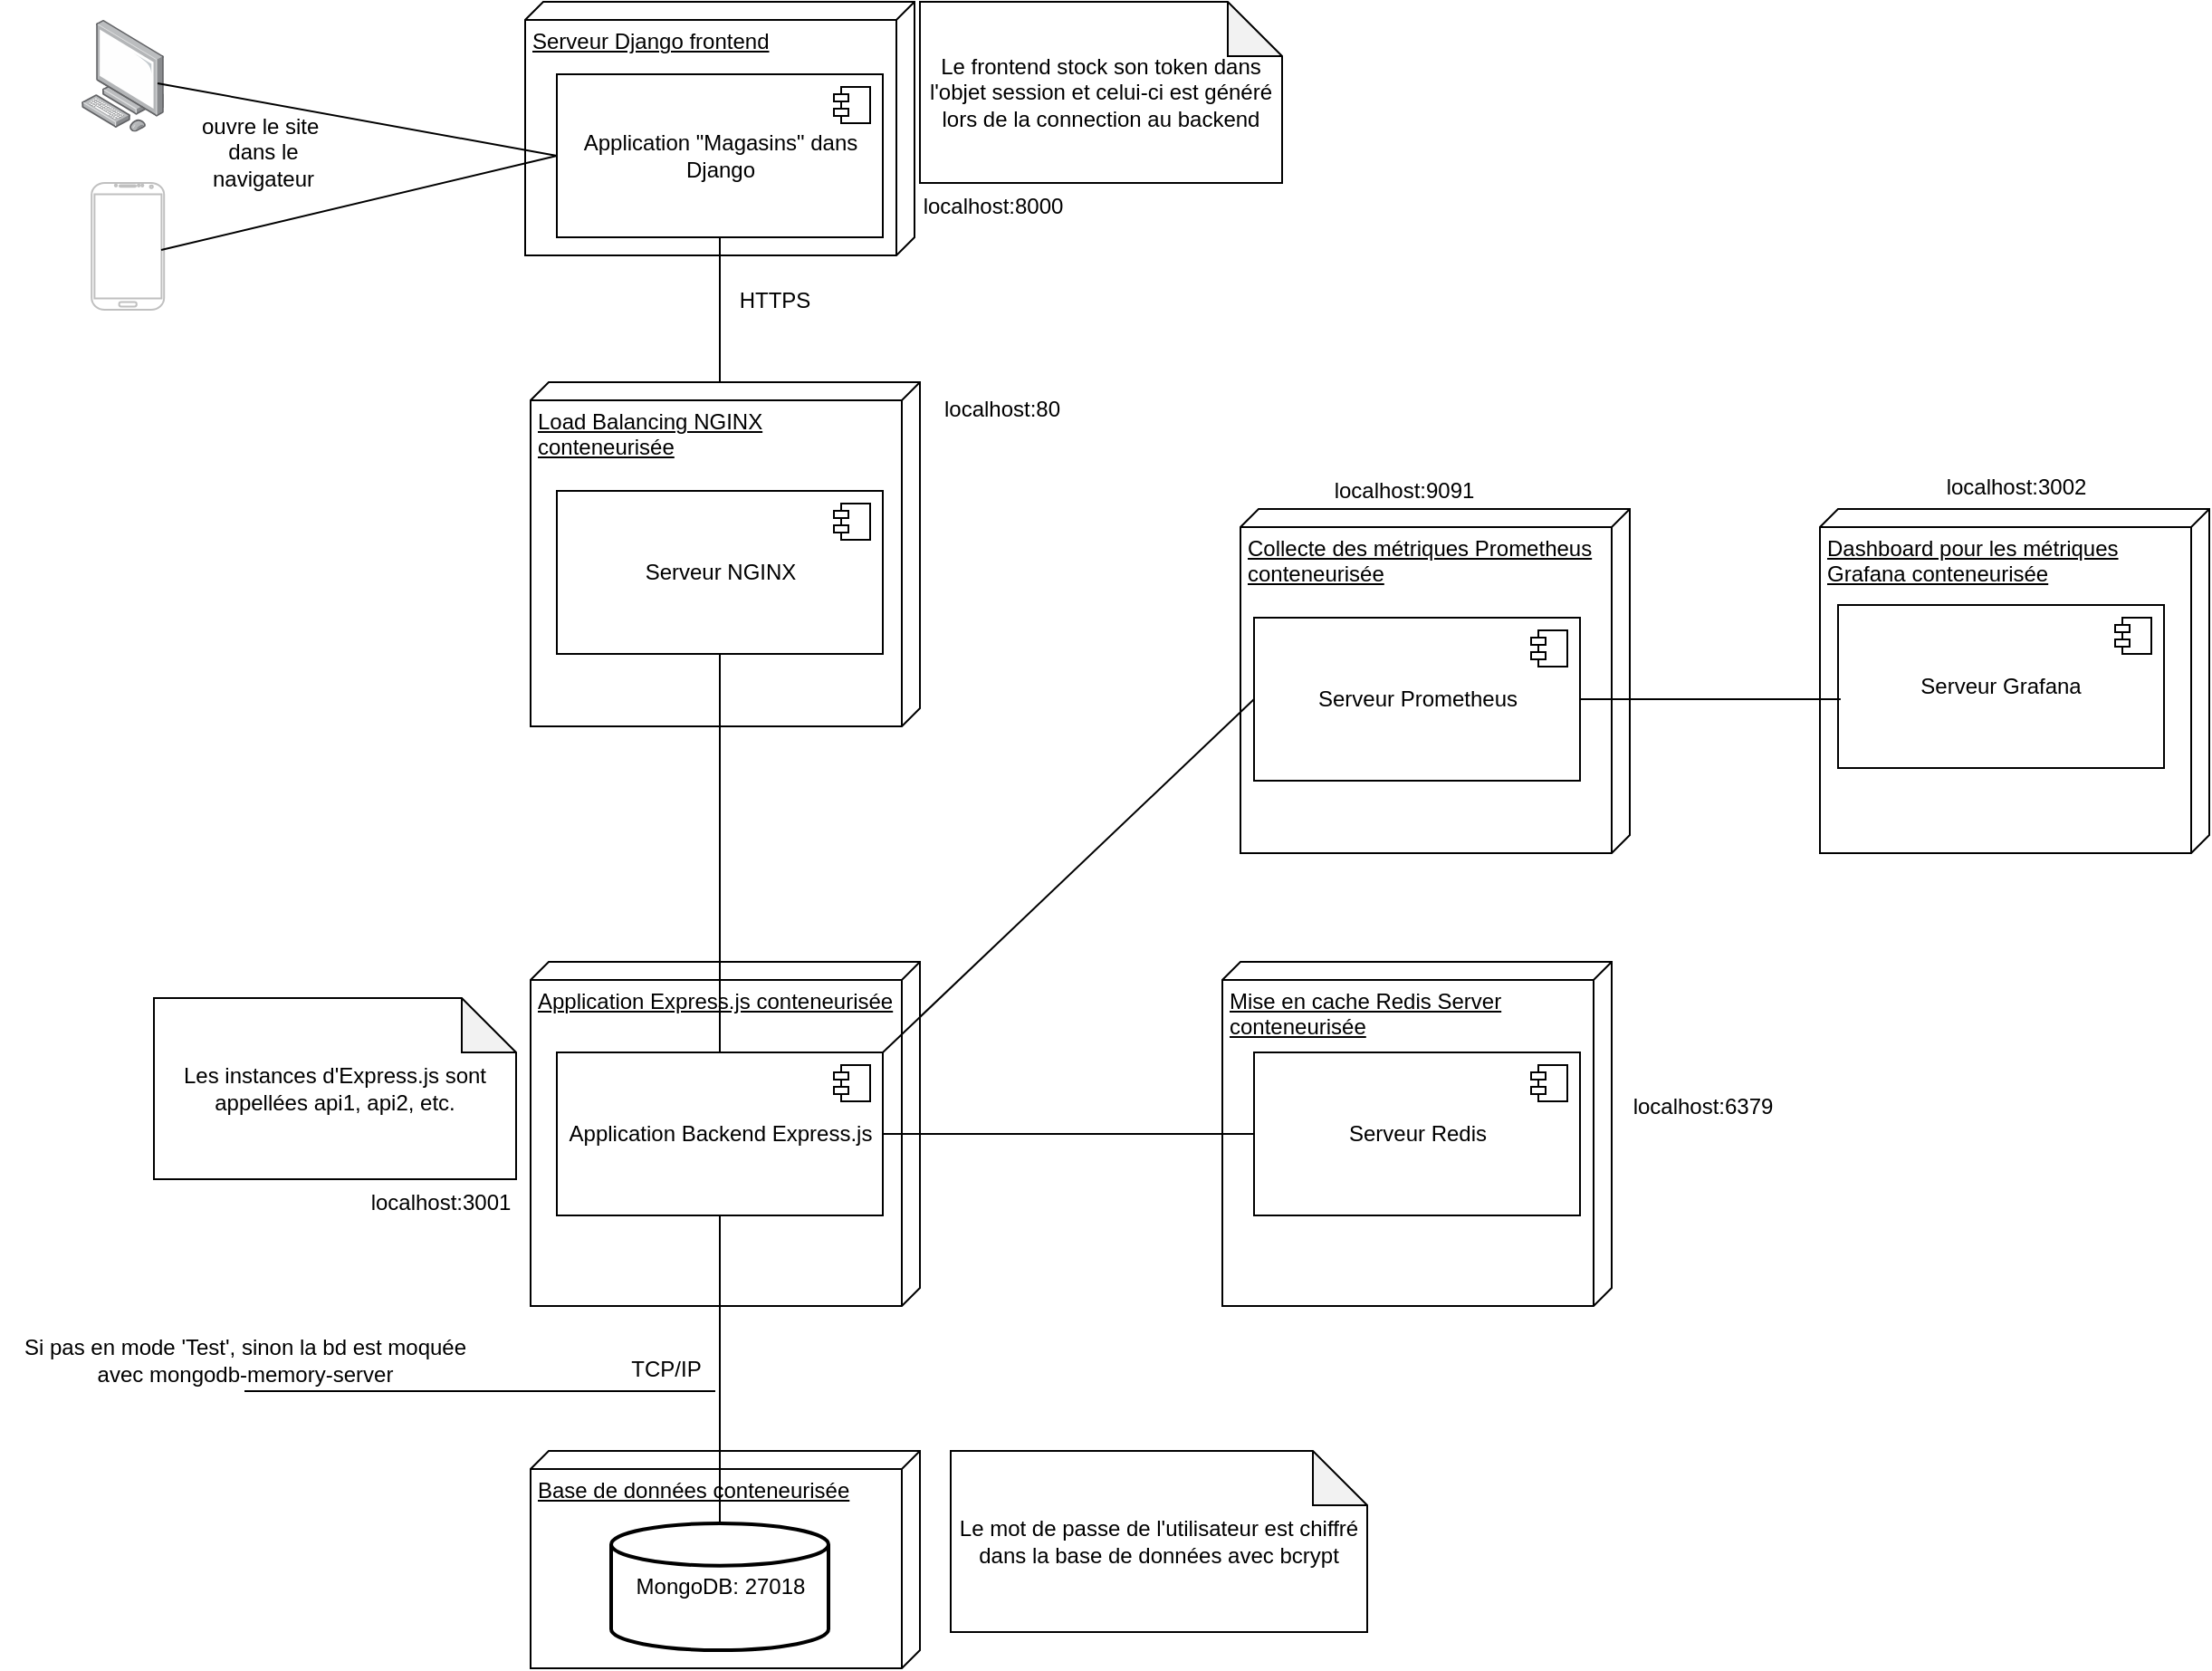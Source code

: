 <mxfile version="27.1.5">
  <diagram name="Page-1" id="iz4ZRRd6BJ3enqXNFH-S">
    <mxGraphModel dx="1665" dy="757" grid="1" gridSize="10" guides="1" tooltips="1" connect="1" arrows="1" fold="1" page="1" pageScale="1" pageWidth="850" pageHeight="1100" math="0" shadow="0">
      <root>
        <mxCell id="0" />
        <mxCell id="1" parent="0" />
        <mxCell id="AhkPmPhHsj4ZULWyvhsN-2" value="Application Express.js conteneurisée" style="verticalAlign=top;align=left;spacingTop=8;spacingLeft=2;spacingRight=12;shape=cube;size=10;direction=south;fontStyle=4;html=1;whiteSpace=wrap;" parent="1" vertex="1">
          <mxGeometry x="318" y="560" width="215" height="190" as="geometry" />
        </mxCell>
        <mxCell id="AhkPmPhHsj4ZULWyvhsN-3" value="Application Backend Express.js" style="html=1;dropTarget=0;whiteSpace=wrap;" parent="1" vertex="1">
          <mxGeometry x="332.5" y="610" width="180" height="90" as="geometry" />
        </mxCell>
        <mxCell id="AhkPmPhHsj4ZULWyvhsN-4" value="" style="shape=module;jettyWidth=8;jettyHeight=4;" parent="AhkPmPhHsj4ZULWyvhsN-3" vertex="1">
          <mxGeometry x="1" width="20" height="20" relative="1" as="geometry">
            <mxPoint x="-27" y="7" as="offset" />
          </mxGeometry>
        </mxCell>
        <mxCell id="AhkPmPhHsj4ZULWyvhsN-5" value="Base de données conteneurisée" style="verticalAlign=top;align=left;spacingTop=8;spacingLeft=2;spacingRight=12;shape=cube;size=10;direction=south;fontStyle=4;html=1;whiteSpace=wrap;" parent="1" vertex="1">
          <mxGeometry x="318" y="830" width="215" height="120" as="geometry" />
        </mxCell>
        <mxCell id="AhkPmPhHsj4ZULWyvhsN-6" value="MongoDB: 27018" style="strokeWidth=2;html=1;shape=mxgraph.flowchart.database;whiteSpace=wrap;" parent="1" vertex="1">
          <mxGeometry x="362.5" y="870" width="120" height="70" as="geometry" />
        </mxCell>
        <mxCell id="AhkPmPhHsj4ZULWyvhsN-9" value="Serveur Django frontend" style="verticalAlign=top;align=left;spacingTop=8;spacingLeft=2;spacingRight=12;shape=cube;size=10;direction=south;fontStyle=4;html=1;whiteSpace=wrap;" parent="1" vertex="1">
          <mxGeometry x="315" y="30" width="215" height="140" as="geometry" />
        </mxCell>
        <mxCell id="AhkPmPhHsj4ZULWyvhsN-7" value="Application &quot;Magasins&quot; dans Django" style="html=1;dropTarget=0;whiteSpace=wrap;" parent="1" vertex="1">
          <mxGeometry x="332.5" y="70" width="180" height="90" as="geometry" />
        </mxCell>
        <mxCell id="AhkPmPhHsj4ZULWyvhsN-8" value="" style="shape=module;jettyWidth=8;jettyHeight=4;" parent="AhkPmPhHsj4ZULWyvhsN-7" vertex="1">
          <mxGeometry x="1" width="20" height="20" relative="1" as="geometry">
            <mxPoint x="-27" y="7" as="offset" />
          </mxGeometry>
        </mxCell>
        <mxCell id="AhkPmPhHsj4ZULWyvhsN-11" value="" style="endArrow=none;html=1;rounded=0;entryX=0.5;entryY=1;entryDx=0;entryDy=0;exitX=0.5;exitY=0;exitDx=0;exitDy=0;" parent="1" source="zJsW_Bj8PoextOmlNBPO-3" target="AhkPmPhHsj4ZULWyvhsN-7" edge="1">
          <mxGeometry width="50" height="50" relative="1" as="geometry">
            <mxPoint x="210" y="180" as="sourcePoint" />
            <mxPoint x="260" y="130" as="targetPoint" />
          </mxGeometry>
        </mxCell>
        <mxCell id="AhkPmPhHsj4ZULWyvhsN-12" value="" style="endArrow=none;html=1;rounded=0;entryX=0.5;entryY=1;entryDx=0;entryDy=0;exitX=0.5;exitY=0;exitDx=0;exitDy=0;exitPerimeter=0;" parent="1" source="AhkPmPhHsj4ZULWyvhsN-6" target="AhkPmPhHsj4ZULWyvhsN-3" edge="1">
          <mxGeometry width="50" height="50" relative="1" as="geometry">
            <mxPoint x="240" y="510" as="sourcePoint" />
            <mxPoint x="290" y="460" as="targetPoint" />
          </mxGeometry>
        </mxCell>
        <mxCell id="AhkPmPhHsj4ZULWyvhsN-14" value="HTTPS" style="text;html=1;align=center;verticalAlign=middle;whiteSpace=wrap;rounded=0;" parent="1" vertex="1">
          <mxGeometry x="422.5" y="180" width="60" height="30" as="geometry" />
        </mxCell>
        <mxCell id="AhkPmPhHsj4ZULWyvhsN-15" value="TCP/IP" style="text;html=1;align=center;verticalAlign=middle;whiteSpace=wrap;rounded=0;" parent="1" vertex="1">
          <mxGeometry x="362.5" y="770" width="60" height="30" as="geometry" />
        </mxCell>
        <mxCell id="3zVvE8uf_Ss77x77_aVe-1" value="localhost:8000&lt;div&gt;&lt;br&gt;&lt;/div&gt;" style="text;html=1;align=center;verticalAlign=middle;resizable=0;points=[];autosize=1;strokeColor=none;fillColor=none;" parent="1" vertex="1">
          <mxGeometry x="523" y="130" width="100" height="40" as="geometry" />
        </mxCell>
        <mxCell id="3zVvE8uf_Ss77x77_aVe-2" value="localhost:3001&lt;div&gt;&lt;br&gt;&lt;/div&gt;" style="text;html=1;align=center;verticalAlign=middle;resizable=0;points=[];autosize=1;strokeColor=none;fillColor=none;" parent="1" vertex="1">
          <mxGeometry x="218" y="680" width="100" height="40" as="geometry" />
        </mxCell>
        <mxCell id="3zVvE8uf_Ss77x77_aVe-3" value="" style="image;points=[];aspect=fixed;html=1;align=center;shadow=0;dashed=0;image=img/lib/allied_telesis/computer_and_terminals/Personal_Computer.svg;" parent="1" vertex="1">
          <mxGeometry x="70" y="40" width="45.6" height="61.8" as="geometry" />
        </mxCell>
        <mxCell id="3zVvE8uf_Ss77x77_aVe-4" value="" style="verticalLabelPosition=bottom;verticalAlign=top;html=1;shadow=0;dashed=0;strokeWidth=1;shape=mxgraph.android.phone2;strokeColor=#c0c0c0;" parent="1" vertex="1">
          <mxGeometry x="75.6" y="130" width="40" height="70" as="geometry" />
        </mxCell>
        <mxCell id="3zVvE8uf_Ss77x77_aVe-5" value="" style="endArrow=none;html=1;rounded=0;entryX=0;entryY=0.5;entryDx=0;entryDy=0;exitX=0.96;exitY=0.529;exitDx=0;exitDy=0;exitPerimeter=0;" parent="1" source="3zVvE8uf_Ss77x77_aVe-4" target="AhkPmPhHsj4ZULWyvhsN-7" edge="1">
          <mxGeometry width="50" height="50" relative="1" as="geometry">
            <mxPoint x="150" y="200" as="sourcePoint" />
            <mxPoint x="200" y="150" as="targetPoint" />
          </mxGeometry>
        </mxCell>
        <mxCell id="3zVvE8uf_Ss77x77_aVe-6" value="" style="endArrow=none;html=1;rounded=0;entryX=0;entryY=0.5;entryDx=0;entryDy=0;exitX=0.921;exitY=0.566;exitDx=0;exitDy=0;exitPerimeter=0;" parent="1" source="3zVvE8uf_Ss77x77_aVe-3" target="AhkPmPhHsj4ZULWyvhsN-7" edge="1">
          <mxGeometry width="50" height="50" relative="1" as="geometry">
            <mxPoint x="220" y="150" as="sourcePoint" />
            <mxPoint x="270" y="100" as="targetPoint" />
          </mxGeometry>
        </mxCell>
        <mxCell id="3zVvE8uf_Ss77x77_aVe-7" value="ouvre le site&amp;nbsp;&lt;div&gt;dans le&lt;/div&gt;&lt;div&gt;navigateur&lt;/div&gt;" style="text;html=1;align=center;verticalAlign=middle;resizable=0;points=[];autosize=1;strokeColor=none;fillColor=none;" parent="1" vertex="1">
          <mxGeometry x="125" y="83" width="90" height="60" as="geometry" />
        </mxCell>
        <mxCell id="3zVvE8uf_Ss77x77_aVe-9" value="Le frontend stock son token dans l&#39;objet session et celui-ci est généré lors de la connection au backend" style="shape=note;whiteSpace=wrap;html=1;backgroundOutline=1;darkOpacity=0.05;" parent="1" vertex="1">
          <mxGeometry x="533" y="30" width="200" height="100" as="geometry" />
        </mxCell>
        <mxCell id="3zVvE8uf_Ss77x77_aVe-10" value="Le mot de passe de l&#39;utilisateur est chiffré dans la base de données avec bcrypt" style="shape=note;whiteSpace=wrap;html=1;backgroundOutline=1;darkOpacity=0.05;" parent="1" vertex="1">
          <mxGeometry x="550" y="830" width="230" height="100" as="geometry" />
        </mxCell>
        <mxCell id="3zVvE8uf_Ss77x77_aVe-11" value="" style="endArrow=none;html=1;rounded=0;" parent="1" edge="1">
          <mxGeometry width="50" height="50" relative="1" as="geometry">
            <mxPoint x="160" y="797" as="sourcePoint" />
            <mxPoint x="420" y="797" as="targetPoint" />
          </mxGeometry>
        </mxCell>
        <mxCell id="3zVvE8uf_Ss77x77_aVe-12" value="Si pas en mode &#39;Test&#39;, sinon la bd est moquée&lt;div&gt;avec&amp;nbsp;mongodb-memory-server&lt;/div&gt;" style="text;html=1;align=center;verticalAlign=middle;resizable=0;points=[];autosize=1;strokeColor=none;fillColor=none;" parent="1" vertex="1">
          <mxGeometry x="25" y="760" width="270" height="40" as="geometry" />
        </mxCell>
        <mxCell id="zJsW_Bj8PoextOmlNBPO-1" value="Les instances d&#39;Express.js sont appellées api1, api2, etc." style="shape=note;whiteSpace=wrap;html=1;backgroundOutline=1;darkOpacity=0.05;" vertex="1" parent="1">
          <mxGeometry x="110" y="580" width="200" height="100" as="geometry" />
        </mxCell>
        <mxCell id="zJsW_Bj8PoextOmlNBPO-2" value="Load Balancing NGINX conteneurisée" style="verticalAlign=top;align=left;spacingTop=8;spacingLeft=2;spacingRight=12;shape=cube;size=10;direction=south;fontStyle=4;html=1;whiteSpace=wrap;" vertex="1" parent="1">
          <mxGeometry x="318" y="240" width="215" height="190" as="geometry" />
        </mxCell>
        <mxCell id="zJsW_Bj8PoextOmlNBPO-3" value="Serveur NGINX" style="html=1;dropTarget=0;whiteSpace=wrap;" vertex="1" parent="1">
          <mxGeometry x="332.5" y="300" width="180" height="90" as="geometry" />
        </mxCell>
        <mxCell id="zJsW_Bj8PoextOmlNBPO-4" value="" style="shape=module;jettyWidth=8;jettyHeight=4;" vertex="1" parent="zJsW_Bj8PoextOmlNBPO-3">
          <mxGeometry x="1" width="20" height="20" relative="1" as="geometry">
            <mxPoint x="-27" y="7" as="offset" />
          </mxGeometry>
        </mxCell>
        <mxCell id="zJsW_Bj8PoextOmlNBPO-5" value="localhost:80" style="text;html=1;align=center;verticalAlign=middle;resizable=0;points=[];autosize=1;strokeColor=none;fillColor=none;" vertex="1" parent="1">
          <mxGeometry x="533" y="240" width="90" height="30" as="geometry" />
        </mxCell>
        <mxCell id="zJsW_Bj8PoextOmlNBPO-6" value="" style="endArrow=none;html=1;rounded=0;entryX=0.5;entryY=1;entryDx=0;entryDy=0;exitX=0.5;exitY=0;exitDx=0;exitDy=0;" edge="1" parent="1" source="AhkPmPhHsj4ZULWyvhsN-3" target="zJsW_Bj8PoextOmlNBPO-3">
          <mxGeometry width="50" height="50" relative="1" as="geometry">
            <mxPoint x="560" y="560" as="sourcePoint" />
            <mxPoint x="560" y="420" as="targetPoint" />
          </mxGeometry>
        </mxCell>
        <mxCell id="zJsW_Bj8PoextOmlNBPO-7" value="Mise en cache Redis Server conteneurisée" style="verticalAlign=top;align=left;spacingTop=8;spacingLeft=2;spacingRight=12;shape=cube;size=10;direction=south;fontStyle=4;html=1;whiteSpace=wrap;" vertex="1" parent="1">
          <mxGeometry x="700" y="560" width="215" height="190" as="geometry" />
        </mxCell>
        <mxCell id="zJsW_Bj8PoextOmlNBPO-8" value="" style="endArrow=none;html=1;rounded=0;entryX=1;entryY=0.5;entryDx=0;entryDy=0;exitX=0;exitY=0.5;exitDx=0;exitDy=0;" edge="1" parent="1" source="zJsW_Bj8PoextOmlNBPO-9" target="AhkPmPhHsj4ZULWyvhsN-3">
          <mxGeometry width="50" height="50" relative="1" as="geometry">
            <mxPoint x="560" y="720" as="sourcePoint" />
            <mxPoint x="560" y="500" as="targetPoint" />
          </mxGeometry>
        </mxCell>
        <mxCell id="zJsW_Bj8PoextOmlNBPO-9" value="Serveur Redis" style="html=1;dropTarget=0;whiteSpace=wrap;" vertex="1" parent="1">
          <mxGeometry x="717.5" y="610" width="180" height="90" as="geometry" />
        </mxCell>
        <mxCell id="zJsW_Bj8PoextOmlNBPO-10" value="" style="shape=module;jettyWidth=8;jettyHeight=4;" vertex="1" parent="zJsW_Bj8PoextOmlNBPO-9">
          <mxGeometry x="1" width="20" height="20" relative="1" as="geometry">
            <mxPoint x="-27" y="7" as="offset" />
          </mxGeometry>
        </mxCell>
        <mxCell id="zJsW_Bj8PoextOmlNBPO-11" value="localhost:6379" style="text;html=1;align=center;verticalAlign=middle;resizable=0;points=[];autosize=1;strokeColor=none;fillColor=none;" vertex="1" parent="1">
          <mxGeometry x="915" y="625" width="100" height="30" as="geometry" />
        </mxCell>
        <mxCell id="zJsW_Bj8PoextOmlNBPO-12" value="Collecte des métriques Prometheus conteneurisée" style="verticalAlign=top;align=left;spacingTop=8;spacingLeft=2;spacingRight=12;shape=cube;size=10;direction=south;fontStyle=4;html=1;whiteSpace=wrap;" vertex="1" parent="1">
          <mxGeometry x="710" y="310" width="215" height="190" as="geometry" />
        </mxCell>
        <mxCell id="zJsW_Bj8PoextOmlNBPO-13" value="Serveur Prometheus" style="html=1;dropTarget=0;whiteSpace=wrap;" vertex="1" parent="1">
          <mxGeometry x="717.5" y="370" width="180" height="90" as="geometry" />
        </mxCell>
        <mxCell id="zJsW_Bj8PoextOmlNBPO-14" value="" style="shape=module;jettyWidth=8;jettyHeight=4;" vertex="1" parent="zJsW_Bj8PoextOmlNBPO-13">
          <mxGeometry x="1" width="20" height="20" relative="1" as="geometry">
            <mxPoint x="-27" y="7" as="offset" />
          </mxGeometry>
        </mxCell>
        <mxCell id="zJsW_Bj8PoextOmlNBPO-15" value="Dashboard pour les métriques Grafana conteneurisée" style="verticalAlign=top;align=left;spacingTop=8;spacingLeft=2;spacingRight=12;shape=cube;size=10;direction=south;fontStyle=4;html=1;whiteSpace=wrap;" vertex="1" parent="1">
          <mxGeometry x="1030" y="310" width="215" height="190" as="geometry" />
        </mxCell>
        <mxCell id="zJsW_Bj8PoextOmlNBPO-16" value="Serveur Grafana" style="html=1;dropTarget=0;whiteSpace=wrap;" vertex="1" parent="1">
          <mxGeometry x="1040" y="363" width="180" height="90" as="geometry" />
        </mxCell>
        <mxCell id="zJsW_Bj8PoextOmlNBPO-17" value="" style="shape=module;jettyWidth=8;jettyHeight=4;" vertex="1" parent="zJsW_Bj8PoextOmlNBPO-16">
          <mxGeometry x="1" width="20" height="20" relative="1" as="geometry">
            <mxPoint x="-27" y="7" as="offset" />
          </mxGeometry>
        </mxCell>
        <mxCell id="zJsW_Bj8PoextOmlNBPO-18" value="" style="endArrow=none;html=1;rounded=0;entryX=0;entryY=0.5;entryDx=0;entryDy=0;exitX=1;exitY=0;exitDx=0;exitDy=0;" edge="1" parent="1" source="AhkPmPhHsj4ZULWyvhsN-3" target="zJsW_Bj8PoextOmlNBPO-13">
          <mxGeometry width="50" height="50" relative="1" as="geometry">
            <mxPoint x="-40" y="550" as="sourcePoint" />
            <mxPoint x="10" y="500" as="targetPoint" />
          </mxGeometry>
        </mxCell>
        <mxCell id="zJsW_Bj8PoextOmlNBPO-19" value="" style="endArrow=none;html=1;rounded=0;entryX=1;entryY=0.5;entryDx=0;entryDy=0;exitX=0.008;exitY=0.578;exitDx=0;exitDy=0;exitPerimeter=0;" edge="1" parent="1" source="zJsW_Bj8PoextOmlNBPO-16" target="zJsW_Bj8PoextOmlNBPO-13">
          <mxGeometry width="50" height="50" relative="1" as="geometry">
            <mxPoint x="950" y="440" as="sourcePoint" />
            <mxPoint x="1000" y="390" as="targetPoint" />
          </mxGeometry>
        </mxCell>
        <mxCell id="zJsW_Bj8PoextOmlNBPO-20" value="localhost:9091" style="text;html=1;align=center;verticalAlign=middle;resizable=0;points=[];autosize=1;strokeColor=none;fillColor=none;" vertex="1" parent="1">
          <mxGeometry x="750" y="285" width="100" height="30" as="geometry" />
        </mxCell>
        <mxCell id="zJsW_Bj8PoextOmlNBPO-21" value="localhost:3002&lt;div&gt;&lt;br&gt;&lt;/div&gt;" style="text;html=1;align=center;verticalAlign=middle;resizable=0;points=[];autosize=1;strokeColor=none;fillColor=none;" vertex="1" parent="1">
          <mxGeometry x="1087.5" y="285" width="100" height="40" as="geometry" />
        </mxCell>
      </root>
    </mxGraphModel>
  </diagram>
</mxfile>
